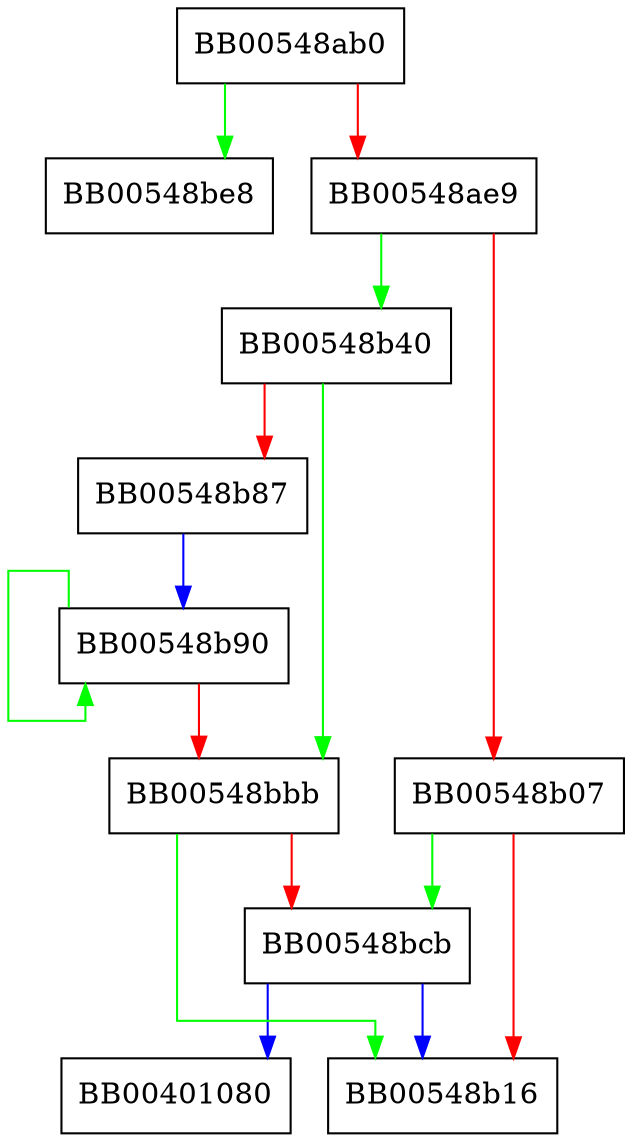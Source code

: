 digraph bn_lshift_fixed_top {
  node [shape="box"];
  graph [splines=ortho];
  BB00548ab0 -> BB00548be8 [color="green"];
  BB00548ab0 -> BB00548ae9 [color="red"];
  BB00548ae9 -> BB00548b40 [color="green"];
  BB00548ae9 -> BB00548b07 [color="red"];
  BB00548b07 -> BB00548bcb [color="green"];
  BB00548b07 -> BB00548b16 [color="red"];
  BB00548b40 -> BB00548bbb [color="green"];
  BB00548b40 -> BB00548b87 [color="red"];
  BB00548b87 -> BB00548b90 [color="blue"];
  BB00548b90 -> BB00548b90 [color="green"];
  BB00548b90 -> BB00548bbb [color="red"];
  BB00548bbb -> BB00548b16 [color="green"];
  BB00548bbb -> BB00548bcb [color="red"];
  BB00548bcb -> BB00401080 [color="blue"];
  BB00548bcb -> BB00548b16 [color="blue"];
}